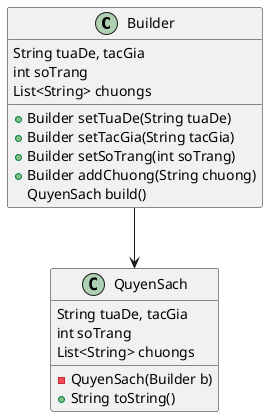 @startuml
'https://plantuml.com/class-diagram

class Builder{
    String tuaDe, tacGia
    int soTrang
    List<String> chuongs
    + Builder setTuaDe(String tuaDe)
    + Builder setTacGia(String tacGia)
    + Builder setSoTrang(int soTrang)
    + Builder addChuong(String chuong)
    QuyenSach build()
}
class QuyenSach{
    String tuaDe, tacGia
    int soTrang
    List<String> chuongs
    - QuyenSach(Builder b)
    + String toString()
}

Builder --> QuyenSach

@enduml